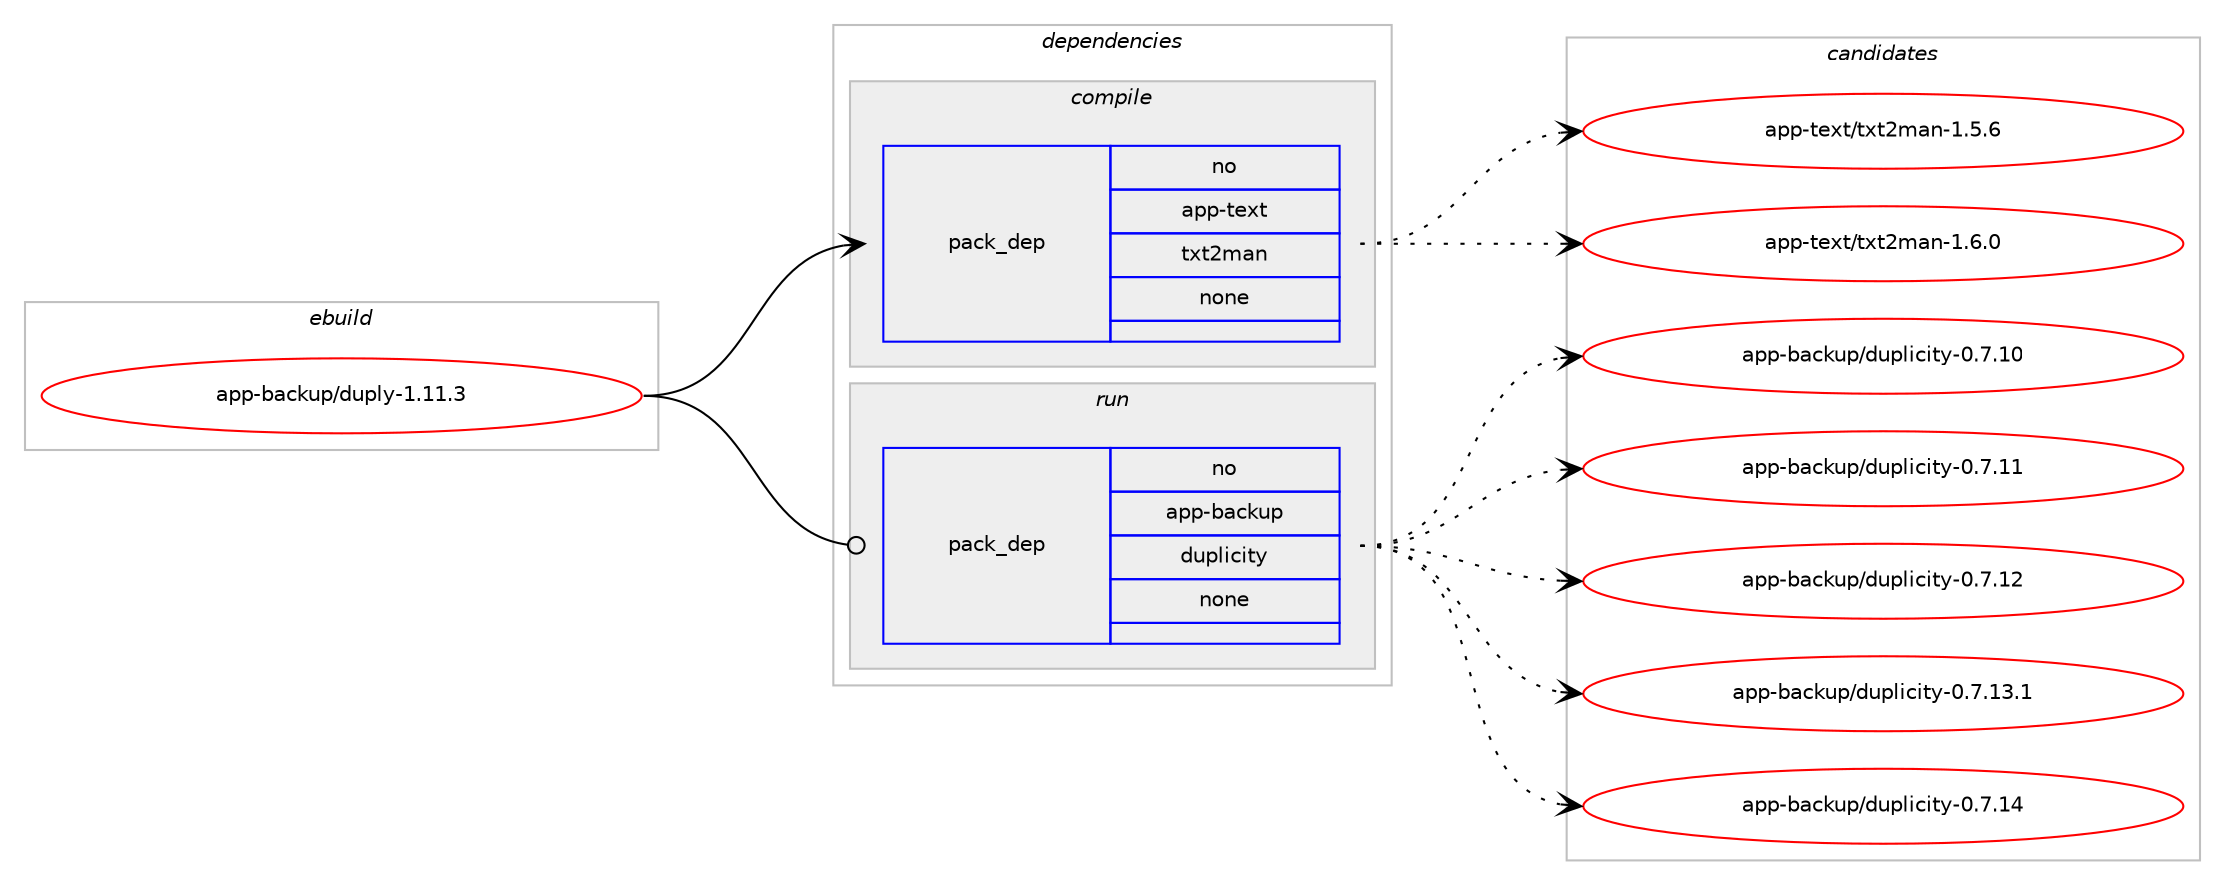 digraph prolog {

# *************
# Graph options
# *************

newrank=true;
concentrate=true;
compound=true;
graph [rankdir=LR,fontname=Helvetica,fontsize=10,ranksep=1.5];#, ranksep=2.5, nodesep=0.2];
edge  [arrowhead=vee];
node  [fontname=Helvetica,fontsize=10];

# **********
# The ebuild
# **********

subgraph cluster_leftcol {
color=gray;
rank=same;
label=<<i>ebuild</i>>;
id [label="app-backup/duply-1.11.3", color=red, width=4, href="../app-backup/duply-1.11.3.svg"];
}

# ****************
# The dependencies
# ****************

subgraph cluster_midcol {
color=gray;
label=<<i>dependencies</i>>;
subgraph cluster_compile {
fillcolor="#eeeeee";
style=filled;
label=<<i>compile</i>>;
subgraph pack7449 {
dependency10606 [label=<<TABLE BORDER="0" CELLBORDER="1" CELLSPACING="0" CELLPADDING="4" WIDTH="220"><TR><TD ROWSPAN="6" CELLPADDING="30">pack_dep</TD></TR><TR><TD WIDTH="110">no</TD></TR><TR><TD>app-text</TD></TR><TR><TD>txt2man</TD></TR><TR><TD>none</TD></TR><TR><TD></TD></TR></TABLE>>, shape=none, color=blue];
}
id:e -> dependency10606:w [weight=20,style="solid",arrowhead="vee"];
}
subgraph cluster_compileandrun {
fillcolor="#eeeeee";
style=filled;
label=<<i>compile and run</i>>;
}
subgraph cluster_run {
fillcolor="#eeeeee";
style=filled;
label=<<i>run</i>>;
subgraph pack7450 {
dependency10607 [label=<<TABLE BORDER="0" CELLBORDER="1" CELLSPACING="0" CELLPADDING="4" WIDTH="220"><TR><TD ROWSPAN="6" CELLPADDING="30">pack_dep</TD></TR><TR><TD WIDTH="110">no</TD></TR><TR><TD>app-backup</TD></TR><TR><TD>duplicity</TD></TR><TR><TD>none</TD></TR><TR><TD></TD></TR></TABLE>>, shape=none, color=blue];
}
id:e -> dependency10607:w [weight=20,style="solid",arrowhead="odot"];
}
}

# **************
# The candidates
# **************

subgraph cluster_choices {
rank=same;
color=gray;
label=<<i>candidates</i>>;

subgraph choice7449 {
color=black;
nodesep=1;
choice9711211245116101120116471161201165010997110454946534654 [label="app-text/txt2man-1.5.6", color=red, width=4,href="../app-text/txt2man-1.5.6.svg"];
choice9711211245116101120116471161201165010997110454946544648 [label="app-text/txt2man-1.6.0", color=red, width=4,href="../app-text/txt2man-1.6.0.svg"];
dependency10606:e -> choice9711211245116101120116471161201165010997110454946534654:w [style=dotted,weight="100"];
dependency10606:e -> choice9711211245116101120116471161201165010997110454946544648:w [style=dotted,weight="100"];
}
subgraph choice7450 {
color=black;
nodesep=1;
choice9711211245989799107117112471001171121081059910511612145484655464948 [label="app-backup/duplicity-0.7.10", color=red, width=4,href="../app-backup/duplicity-0.7.10.svg"];
choice9711211245989799107117112471001171121081059910511612145484655464949 [label="app-backup/duplicity-0.7.11", color=red, width=4,href="../app-backup/duplicity-0.7.11.svg"];
choice9711211245989799107117112471001171121081059910511612145484655464950 [label="app-backup/duplicity-0.7.12", color=red, width=4,href="../app-backup/duplicity-0.7.12.svg"];
choice97112112459897991071171124710011711210810599105116121454846554649514649 [label="app-backup/duplicity-0.7.13.1", color=red, width=4,href="../app-backup/duplicity-0.7.13.1.svg"];
choice9711211245989799107117112471001171121081059910511612145484655464952 [label="app-backup/duplicity-0.7.14", color=red, width=4,href="../app-backup/duplicity-0.7.14.svg"];
dependency10607:e -> choice9711211245989799107117112471001171121081059910511612145484655464948:w [style=dotted,weight="100"];
dependency10607:e -> choice9711211245989799107117112471001171121081059910511612145484655464949:w [style=dotted,weight="100"];
dependency10607:e -> choice9711211245989799107117112471001171121081059910511612145484655464950:w [style=dotted,weight="100"];
dependency10607:e -> choice97112112459897991071171124710011711210810599105116121454846554649514649:w [style=dotted,weight="100"];
dependency10607:e -> choice9711211245989799107117112471001171121081059910511612145484655464952:w [style=dotted,weight="100"];
}
}

}
